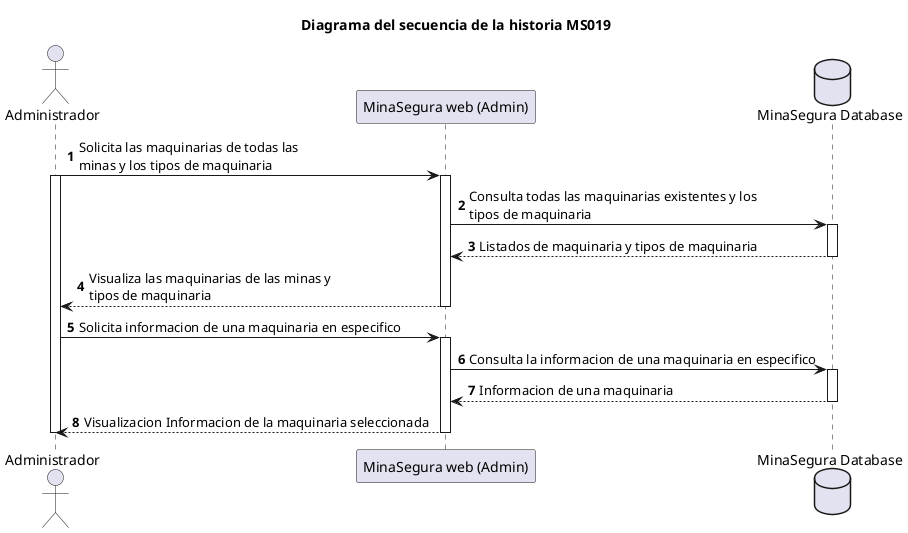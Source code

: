 @startuml hu1_sequence
autonumber

title Diagrama del secuencia de la historia MS019

actor Administrador
participant "MinaSegura web (Admin)"
Database "MinaSegura Database"

Administrador->"MinaSegura web (Admin)": Solicita las maquinarias de todas las \nminas y los tipos de maquinaria
activate Administrador
activate "MinaSegura web (Admin)"

"MinaSegura web (Admin)"->"MinaSegura Database": Consulta todas las maquinarias existentes y los \ntipos de maquinaria
activate "MinaSegura Database"

"MinaSegura Database" --> "MinaSegura web (Admin)": Listados de maquinaria y tipos de maquinaria
deactivate "MinaSegura Database"

"MinaSegura web (Admin)" --> Administrador: Visualiza las maquinarias de las minas y \ntipos de maquinaria
deactivate "MinaSegura web (Admin)"


Administrador->"MinaSegura web (Admin)": Solicita informacion de una maquinaria en especifico
activate "MinaSegura web (Admin)"

"MinaSegura web (Admin)"->"MinaSegura Database": Consulta la informacion de una maquinaria en especifico
activate "MinaSegura Database"

"MinaSegura Database" --> "MinaSegura web (Admin)": Informacion de una maquinaria
deactivate "MinaSegura Database"

"MinaSegura web (Admin)" --> Administrador: Visualizacion Informacion de la maquinaria seleccionada
deactivate "MinaSegura web (Admin)"



deactivate Administrador


@enduml
